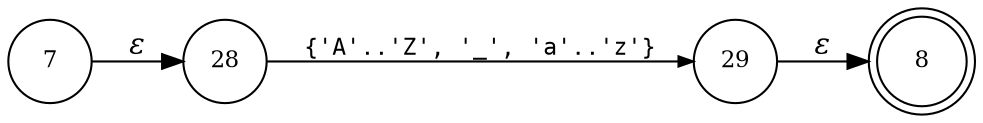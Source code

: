 digraph ATN {
rankdir=LR;
s8[fontsize=11, label="8", shape=doublecircle, fixedsize=true, width=.6];
s7[fontsize=11,label="7", shape=circle, fixedsize=true, width=.55, peripheries=1];
s28[fontsize=11,label="28", shape=circle, fixedsize=true, width=.55, peripheries=1];
s29[fontsize=11,label="29", shape=circle, fixedsize=true, width=.55, peripheries=1];
s7 -> s28 [fontname="Times-Italic", label="&epsilon;"];
s28 -> s29 [fontsize=11, fontname="Courier", arrowsize=.7, label = "{'A'..'Z', '_', 'a'..'z'}", arrowhead = normal];
s29 -> s8 [fontname="Times-Italic", label="&epsilon;"];
}
